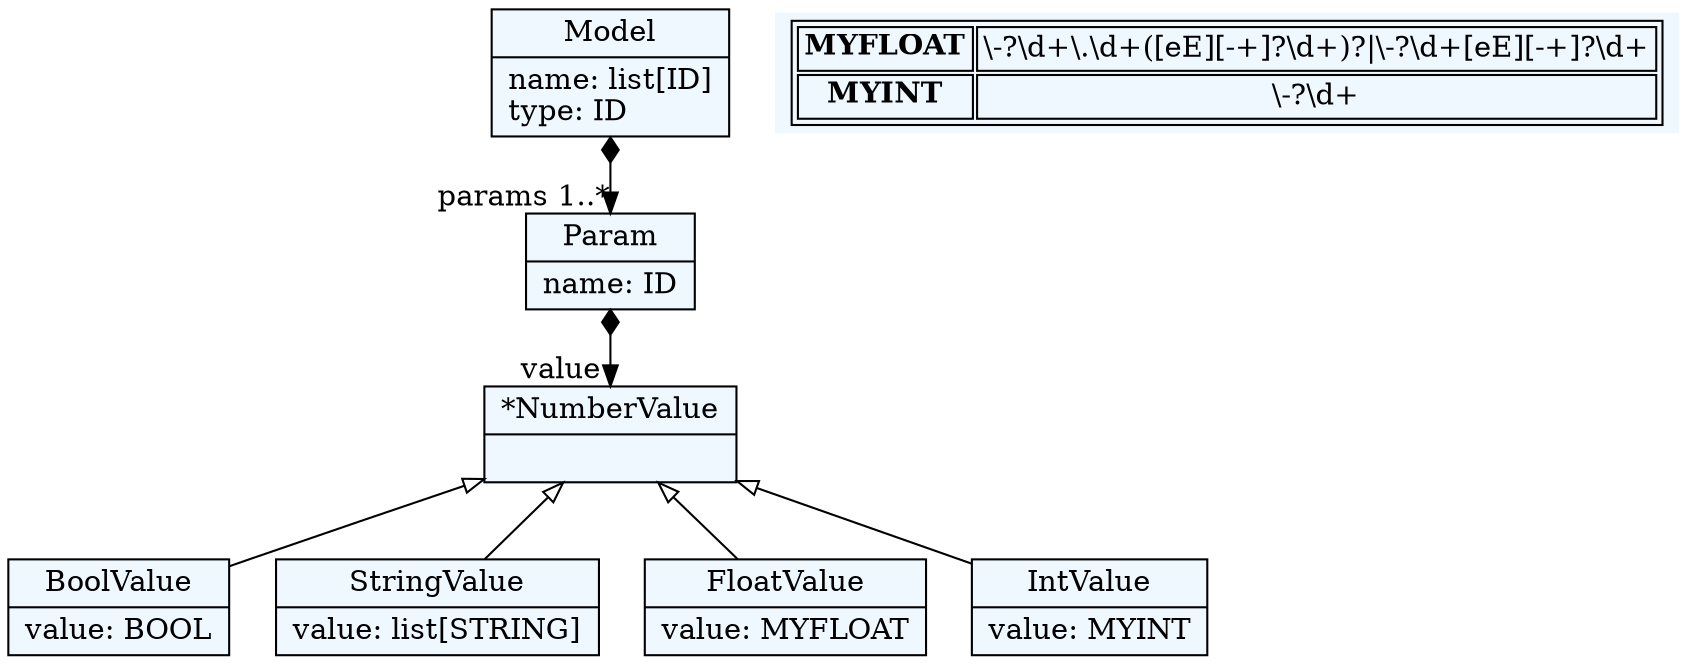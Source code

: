 
    digraph textX {
    fontname = "Bitstream Vera Sans"
    fontsize = 8
    node[
        shape=record,
        style=filled,
        fillcolor=aliceblue
    ]
    nodesep = 0.3
    edge[dir=black,arrowtail=empty]


130951649775872[ label="{Model|name: list[ID]\ltype: ID\l}"]

130951649775776[ label="{Param|name: ID\l}"]

130951649775824[ label="{*NumberValue|}"]

130951649786096[ label="{BoolValue|value: BOOL\l}"]

130951649787344[ label="{StringValue|value: list[STRING]\l}"]

130951649778368[ label="{FloatValue|value: MYFLOAT\l}"]

130951649782064[ label="{IntValue|value: MYINT\l}"]



130951649775872 -> 130951649775776[arrowtail=diamond, dir=both, headlabel="params 1..*"]
130951649775776 -> 130951649775824[arrowtail=diamond, dir=both, headlabel="value "]
130951649775824 -> 130951649778368 [dir=back]
130951649775824 -> 130951649782064 [dir=back]
130951649775824 -> 130951649787344 [dir=back]
130951649775824 -> 130951649786096 [dir=back]
match_rules [ shape=plaintext, label=< <table>
	<tr>
		<td><b>MYFLOAT</b></td><td>\-?\d+\.\d+([eE][-+]?\d+)?|\-?\d+[eE][-+]?\d+</td>
	</tr>
	<tr>
		<td><b>MYINT</b></td><td>\-?\d+</td>
	</tr>
</table> >]


}

